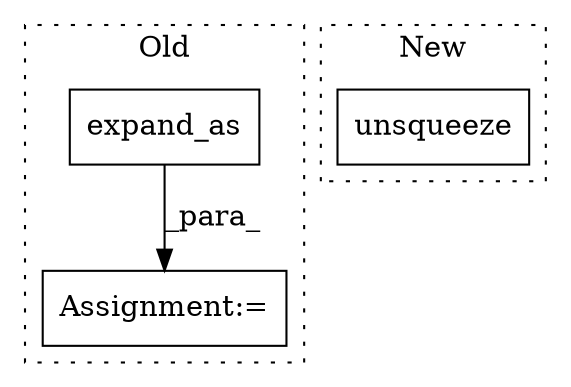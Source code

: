 digraph G {
subgraph cluster0 {
1 [label="expand_as" a="32" s="5451,5464" l="10,1" shape="box"];
3 [label="Assignment:=" a="7" s="5431" l="1" shape="box"];
label = "Old";
style="dotted";
}
subgraph cluster1 {
2 [label="unsqueeze" a="32" s="12119,12131" l="10,1" shape="box"];
label = "New";
style="dotted";
}
1 -> 3 [label="_para_"];
}
